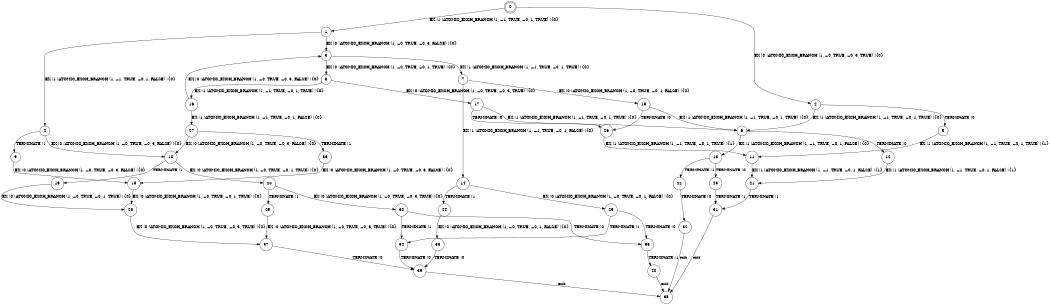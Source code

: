 digraph BCG {
size = "7, 10.5";
center = TRUE;
node [shape = circle];
0 [peripheries = 2];
0 -> 1 [label = "EX !1 !ATOMIC_EXCH_BRANCH (1, +1, TRUE, +0, 1, TRUE) !{0}"];
0 -> 2 [label = "EX !0 !ATOMIC_EXCH_BRANCH (1, +0, TRUE, +0, 3, TRUE) !{0}"];
1 -> 3 [label = "EX !0 !ATOMIC_EXCH_BRANCH (1, +0, TRUE, +0, 3, FALSE) !{0}"];
1 -> 4 [label = "EX !1 !ATOMIC_EXCH_BRANCH (1, +1, TRUE, +0, 1, FALSE) !{0}"];
2 -> 5 [label = "TERMINATE !0"];
2 -> 6 [label = "EX !1 !ATOMIC_EXCH_BRANCH (1, +1, TRUE, +0, 1, TRUE) !{0}"];
3 -> 7 [label = "EX !1 !ATOMIC_EXCH_BRANCH (1, +1, TRUE, +0, 1, TRUE) !{0}"];
3 -> 8 [label = "EX !0 !ATOMIC_EXCH_BRANCH (1, +0, TRUE, +0, 1, TRUE) !{0}"];
4 -> 9 [label = "TERMINATE !1"];
4 -> 10 [label = "EX !0 !ATOMIC_EXCH_BRANCH (1, +0, TRUE, +0, 3, FALSE) !{0}"];
5 -> 11 [label = "EX !1 !ATOMIC_EXCH_BRANCH (1, +1, TRUE, +0, 1, TRUE) !{1}"];
6 -> 12 [label = "TERMINATE !0"];
6 -> 13 [label = "EX !1 !ATOMIC_EXCH_BRANCH (1, +1, TRUE, +0, 1, FALSE) !{0}"];
7 -> 14 [label = "EX !1 !ATOMIC_EXCH_BRANCH (1, +1, TRUE, +0, 1, FALSE) !{0}"];
7 -> 15 [label = "EX !0 !ATOMIC_EXCH_BRANCH (1, +0, TRUE, +0, 1, FALSE) !{0}"];
8 -> 16 [label = "EX !1 !ATOMIC_EXCH_BRANCH (1, +1, TRUE, +0, 1, TRUE) !{0}"];
8 -> 17 [label = "EX !0 !ATOMIC_EXCH_BRANCH (1, +0, TRUE, +0, 3, TRUE) !{0}"];
9 -> 18 [label = "EX !0 !ATOMIC_EXCH_BRANCH (1, +0, TRUE, +0, 3, FALSE) !{0}"];
10 -> 19 [label = "TERMINATE !1"];
10 -> 20 [label = "EX !0 !ATOMIC_EXCH_BRANCH (1, +0, TRUE, +0, 1, TRUE) !{0}"];
11 -> 21 [label = "EX !1 !ATOMIC_EXCH_BRANCH (1, +1, TRUE, +0, 1, FALSE) !{1}"];
12 -> 21 [label = "EX !1 !ATOMIC_EXCH_BRANCH (1, +1, TRUE, +0, 1, FALSE) !{1}"];
13 -> 22 [label = "TERMINATE !1"];
13 -> 23 [label = "TERMINATE !0"];
14 -> 24 [label = "TERMINATE !1"];
14 -> 25 [label = "EX !0 !ATOMIC_EXCH_BRANCH (1, +0, TRUE, +0, 1, FALSE) !{0}"];
15 -> 26 [label = "TERMINATE !0"];
15 -> 6 [label = "EX !1 !ATOMIC_EXCH_BRANCH (1, +1, TRUE, +0, 1, TRUE) !{0}"];
16 -> 27 [label = "EX !1 !ATOMIC_EXCH_BRANCH (1, +1, TRUE, +0, 1, FALSE) !{0}"];
16 -> 3 [label = "EX !0 !ATOMIC_EXCH_BRANCH (1, +0, TRUE, +0, 3, FALSE) !{0}"];
17 -> 26 [label = "TERMINATE !0"];
17 -> 6 [label = "EX !1 !ATOMIC_EXCH_BRANCH (1, +1, TRUE, +0, 1, TRUE) !{0}"];
18 -> 28 [label = "EX !0 !ATOMIC_EXCH_BRANCH (1, +0, TRUE, +0, 1, TRUE) !{0}"];
19 -> 28 [label = "EX !0 !ATOMIC_EXCH_BRANCH (1, +0, TRUE, +0, 1, TRUE) !{0}"];
20 -> 29 [label = "TERMINATE !1"];
20 -> 30 [label = "EX !0 !ATOMIC_EXCH_BRANCH (1, +0, TRUE, +0, 3, TRUE) !{0}"];
21 -> 31 [label = "TERMINATE !1"];
22 -> 32 [label = "TERMINATE !0"];
23 -> 31 [label = "TERMINATE !1"];
24 -> 33 [label = "EX !0 !ATOMIC_EXCH_BRANCH (1, +0, TRUE, +0, 1, FALSE) !{0}"];
25 -> 34 [label = "TERMINATE !1"];
25 -> 35 [label = "TERMINATE !0"];
26 -> 11 [label = "EX !1 !ATOMIC_EXCH_BRANCH (1, +1, TRUE, +0, 1, TRUE) !{1}"];
27 -> 36 [label = "TERMINATE !1"];
27 -> 10 [label = "EX !0 !ATOMIC_EXCH_BRANCH (1, +0, TRUE, +0, 3, FALSE) !{0}"];
28 -> 37 [label = "EX !0 !ATOMIC_EXCH_BRANCH (1, +0, TRUE, +0, 3, TRUE) !{0}"];
29 -> 37 [label = "EX !0 !ATOMIC_EXCH_BRANCH (1, +0, TRUE, +0, 3, TRUE) !{0}"];
30 -> 34 [label = "TERMINATE !1"];
30 -> 35 [label = "TERMINATE !0"];
31 -> 38 [label = "exit"];
32 -> 38 [label = "exit"];
33 -> 39 [label = "TERMINATE !0"];
34 -> 39 [label = "TERMINATE !0"];
35 -> 40 [label = "TERMINATE !1"];
36 -> 18 [label = "EX !0 !ATOMIC_EXCH_BRANCH (1, +0, TRUE, +0, 3, FALSE) !{0}"];
37 -> 39 [label = "TERMINATE !0"];
39 -> 38 [label = "exit"];
40 -> 38 [label = "exit"];
}
